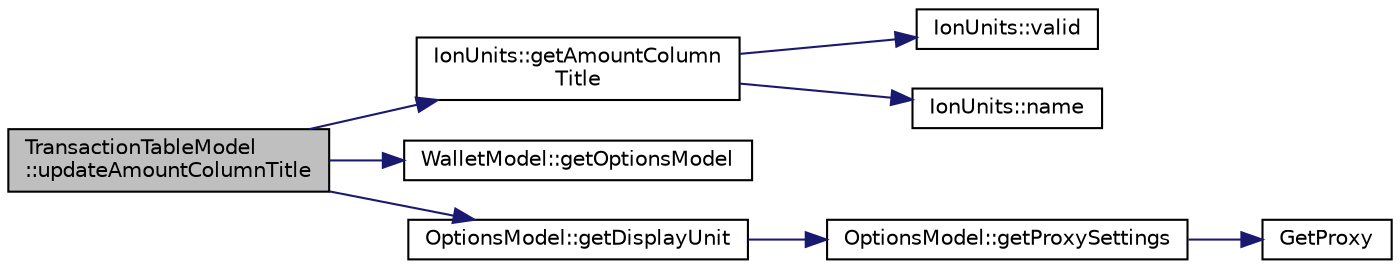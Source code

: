 digraph "TransactionTableModel::updateAmountColumnTitle"
{
  edge [fontname="Helvetica",fontsize="10",labelfontname="Helvetica",labelfontsize="10"];
  node [fontname="Helvetica",fontsize="10",shape=record];
  rankdir="LR";
  Node383 [label="TransactionTableModel\l::updateAmountColumnTitle",height=0.2,width=0.4,color="black", fillcolor="grey75", style="filled", fontcolor="black"];
  Node383 -> Node384 [color="midnightblue",fontsize="10",style="solid",fontname="Helvetica"];
  Node384 [label="IonUnits::getAmountColumn\lTitle",height=0.2,width=0.4,color="black", fillcolor="white", style="filled",URL="$class_ion_units.html#ab76cc8dbce0ff2330495904857452d8f",tooltip="Gets title for amount column including current display unit if optionsModel reference available */..."];
  Node384 -> Node385 [color="midnightblue",fontsize="10",style="solid",fontname="Helvetica"];
  Node385 [label="IonUnits::valid",height=0.2,width=0.4,color="black", fillcolor="white", style="filled",URL="$class_ion_units.html#a23c5b1306ed473dbb2375a6675a2ce13",tooltip="Is unit ID valid? "];
  Node384 -> Node386 [color="midnightblue",fontsize="10",style="solid",fontname="Helvetica"];
  Node386 [label="IonUnits::name",height=0.2,width=0.4,color="black", fillcolor="white", style="filled",URL="$class_ion_units.html#a5bb4881389b09aeeb0bc235e87e0a42f",tooltip="Short name. "];
  Node383 -> Node387 [color="midnightblue",fontsize="10",style="solid",fontname="Helvetica"];
  Node387 [label="WalletModel::getOptionsModel",height=0.2,width=0.4,color="black", fillcolor="white", style="filled",URL="$class_wallet_model.html#a96d53e56b3f8f07537ea2523f7a7d300"];
  Node383 -> Node388 [color="midnightblue",fontsize="10",style="solid",fontname="Helvetica"];
  Node388 [label="OptionsModel::getDisplayUnit",height=0.2,width=0.4,color="black", fillcolor="white", style="filled",URL="$class_options_model.html#a3b6e4d4ef42be3aaba315b8cd14f468e"];
  Node388 -> Node389 [color="midnightblue",fontsize="10",style="solid",fontname="Helvetica"];
  Node389 [label="OptionsModel::getProxySettings",height=0.2,width=0.4,color="black", fillcolor="white", style="filled",URL="$class_options_model.html#a0fa582a801df3753c2c50840c40bb350"];
  Node389 -> Node390 [color="midnightblue",fontsize="10",style="solid",fontname="Helvetica"];
  Node390 [label="GetProxy",height=0.2,width=0.4,color="black", fillcolor="white", style="filled",URL="$netbase_8cpp.html#a4e67b39fc1769663260d791d2f4d049d"];
}
